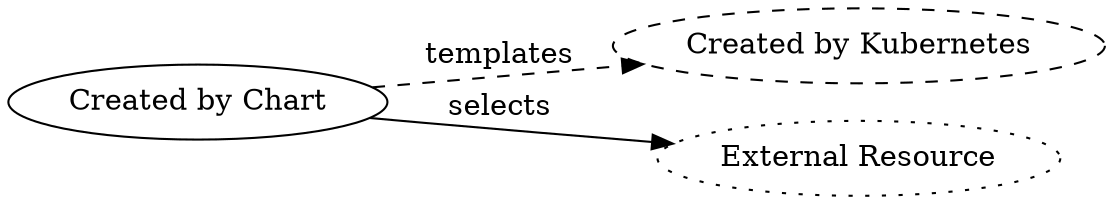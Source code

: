 digraph {
    rankdir=LR;

    ChartResource -> CreatedResource [label="templates" style=dashed];
    ChartResource -> ExternalResource [label="selects"];

    ChartResource [label="Created by Chart"];
    CreatedResource [label="Created by Kubernetes" style=dashed];
    ExternalResource [label="External Resource" style=dotted];

}
